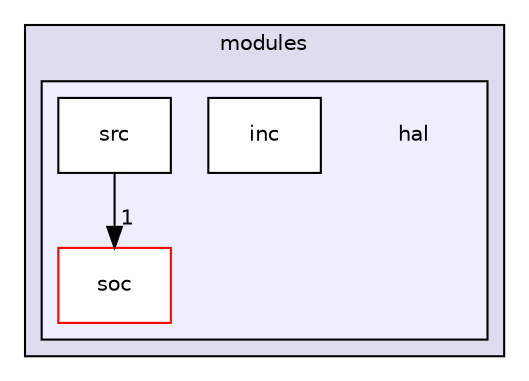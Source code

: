 digraph "muju/modules/hal" {
  compound=true
  node [ fontsize="10", fontname="Helvetica"];
  edge [ labelfontsize="10", labelfontname="Helvetica"];
  subgraph clusterdir_1ccb7794244f8f401e85482fdb53bfba {
    graph [ bgcolor="#ddddee", pencolor="black", label="modules" fontname="Helvetica", fontsize="10", URL="dir_1ccb7794244f8f401e85482fdb53bfba.html"]
  subgraph clusterdir_1275fbc6391f605da7b50c526d8cd092 {
    graph [ bgcolor="#eeeeff", pencolor="black", label="" URL="dir_1275fbc6391f605da7b50c526d8cd092.html"];
    dir_1275fbc6391f605da7b50c526d8cd092 [shape=plaintext label="hal"];
    dir_ea4abe3a9b5d24338b7dbd9b37ded0b0 [shape=box label="inc" color="black" fillcolor="white" style="filled" URL="dir_ea4abe3a9b5d24338b7dbd9b37ded0b0.html"];
    dir_de83f1cf9016fb2fc9f3ff5293d13109 [shape=box label="soc" color="red" fillcolor="white" style="filled" URL="dir_de83f1cf9016fb2fc9f3ff5293d13109.html"];
    dir_71742a237b92c25f7d457d4cde00b2db [shape=box label="src" color="black" fillcolor="white" style="filled" URL="dir_71742a237b92c25f7d457d4cde00b2db.html"];
  }
  }
  dir_71742a237b92c25f7d457d4cde00b2db->dir_de83f1cf9016fb2fc9f3ff5293d13109 [headlabel="1", labeldistance=1.5 headhref="dir_000097_000093.html"];
}
